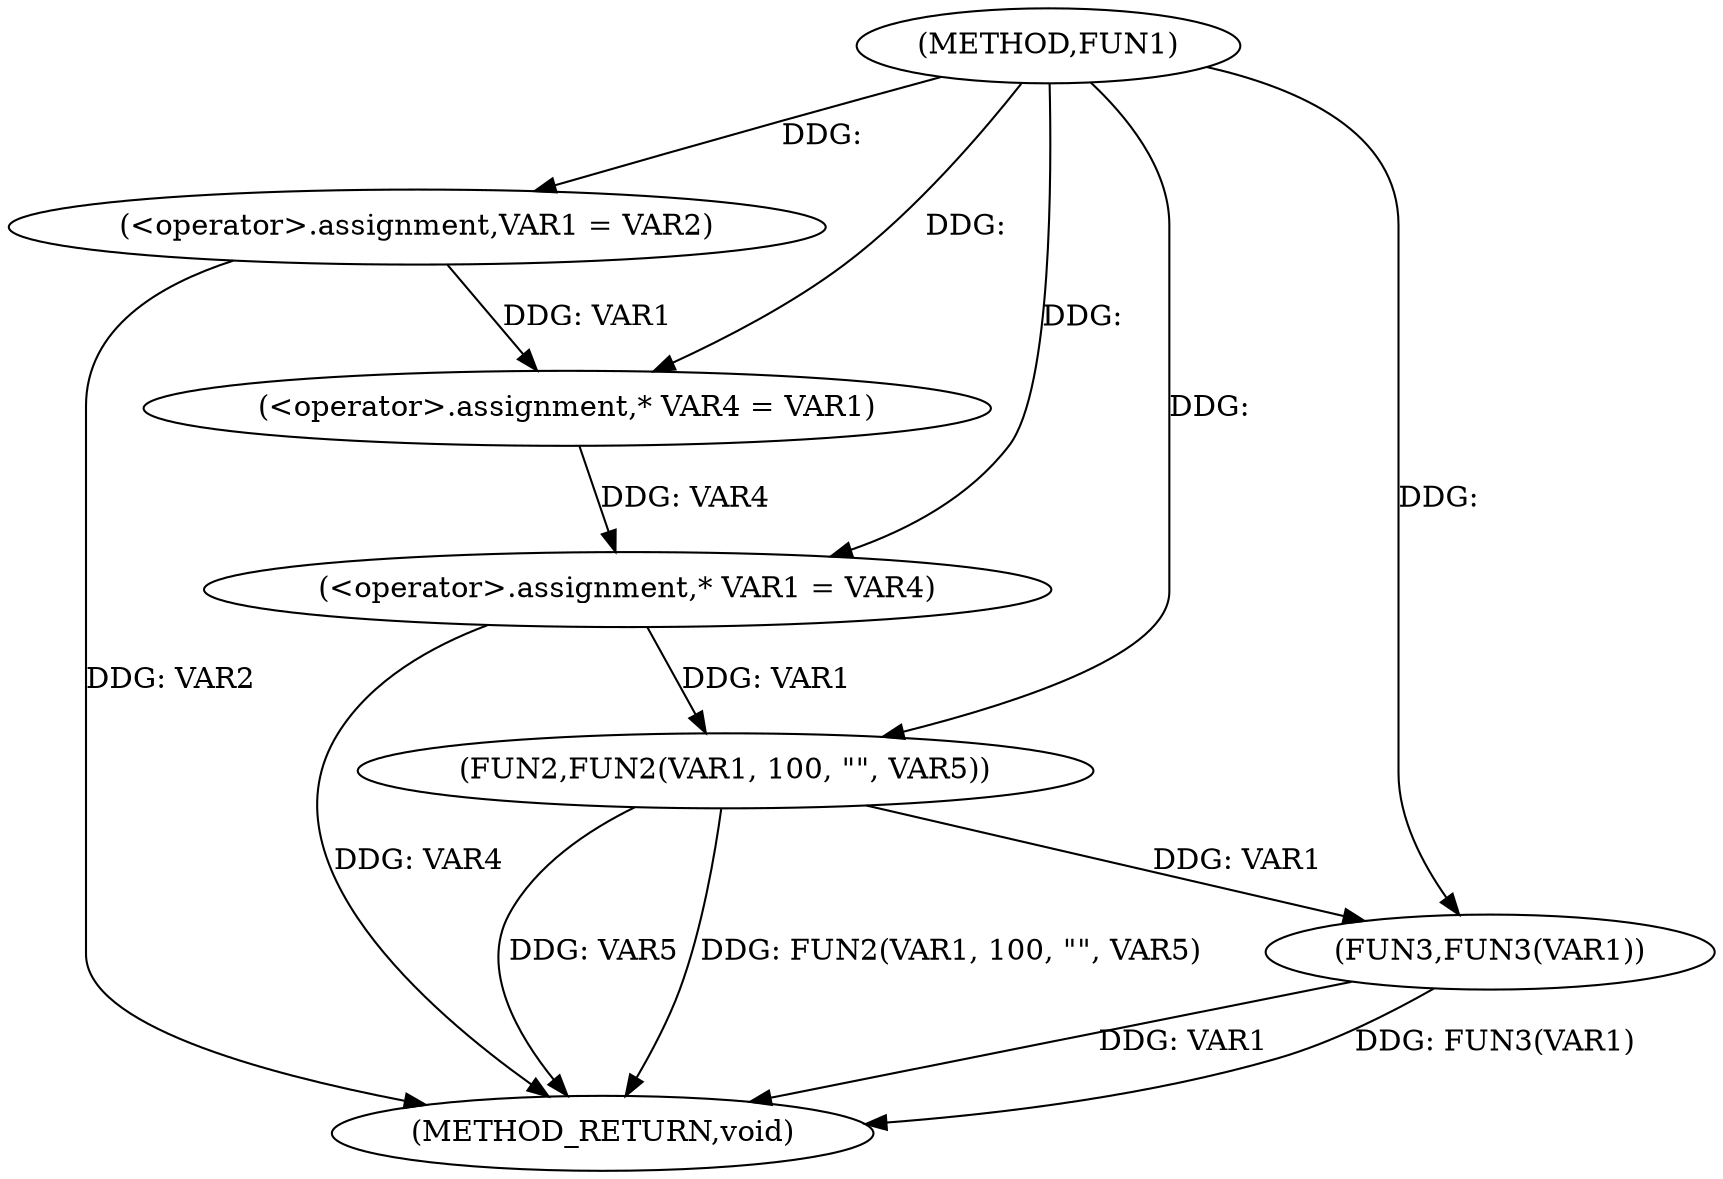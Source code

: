 digraph FUN1 {  
"1000100" [label = "(METHOD,FUN1)" ]
"1000126" [label = "(METHOD_RETURN,void)" ]
"1000105" [label = "(<operator>.assignment,VAR1 = VAR2)" ]
"1000110" [label = "(<operator>.assignment,* VAR4 = VAR1)" ]
"1000114" [label = "(<operator>.assignment,* VAR1 = VAR4)" ]
"1000119" [label = "(FUN2,FUN2(VAR1, 100, \"\", VAR5))" ]
"1000124" [label = "(FUN3,FUN3(VAR1))" ]
  "1000124" -> "1000126"  [ label = "DDG: VAR1"] 
  "1000105" -> "1000126"  [ label = "DDG: VAR2"] 
  "1000119" -> "1000126"  [ label = "DDG: VAR5"] 
  "1000119" -> "1000126"  [ label = "DDG: FUN2(VAR1, 100, \"\", VAR5)"] 
  "1000114" -> "1000126"  [ label = "DDG: VAR4"] 
  "1000124" -> "1000126"  [ label = "DDG: FUN3(VAR1)"] 
  "1000100" -> "1000105"  [ label = "DDG: "] 
  "1000105" -> "1000110"  [ label = "DDG: VAR1"] 
  "1000100" -> "1000110"  [ label = "DDG: "] 
  "1000110" -> "1000114"  [ label = "DDG: VAR4"] 
  "1000100" -> "1000114"  [ label = "DDG: "] 
  "1000114" -> "1000119"  [ label = "DDG: VAR1"] 
  "1000100" -> "1000119"  [ label = "DDG: "] 
  "1000119" -> "1000124"  [ label = "DDG: VAR1"] 
  "1000100" -> "1000124"  [ label = "DDG: "] 
}
